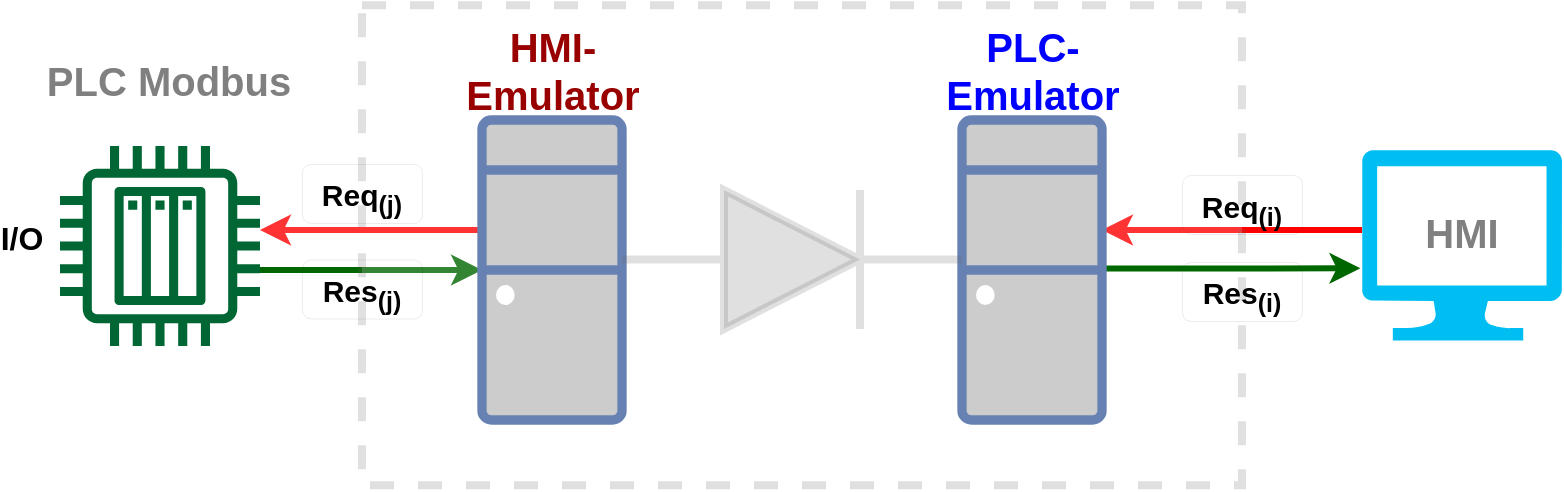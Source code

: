 <mxfile version="20.5.3" type="github">
  <diagram id="ub3vnYTZT_gb7076K1Aa" name="Page-1">
    <mxGraphModel dx="1185" dy="605" grid="1" gridSize="10" guides="1" tooltips="1" connect="1" arrows="1" fold="1" page="1" pageScale="1" pageWidth="850" pageHeight="1100" math="0" shadow="0">
      <root>
        <mxCell id="0" />
        <mxCell id="1" parent="0" />
        <mxCell id="GaA5yQTh2X4wVMZrG-Xp-41" style="edgeStyle=orthogonalEdgeStyle;rounded=0;orthogonalLoop=1;jettySize=auto;html=1;strokeWidth=3;fontSize=18;fontColor=#0000FF;strokeColor=#006600;" edge="1" parent="1" source="GaA5yQTh2X4wVMZrG-Xp-1" target="GaA5yQTh2X4wVMZrG-Xp-18">
          <mxGeometry relative="1" as="geometry">
            <Array as="points">
              <mxPoint x="200" y="270" />
              <mxPoint x="200" y="270" />
            </Array>
          </mxGeometry>
        </mxCell>
        <mxCell id="GaA5yQTh2X4wVMZrG-Xp-1" value="" style="sketch=0;outlineConnect=0;fillColor=#006633;strokeColor=#36393d;dashed=0;verticalLabelPosition=bottom;verticalAlign=top;align=center;html=1;fontSize=12;fontStyle=0;aspect=fixed;pointerEvents=1;shape=mxgraph.aws4.iot_thing_plc;" vertex="1" parent="1">
          <mxGeometry x="59" y="208" width="100" height="100" as="geometry" />
        </mxCell>
        <mxCell id="GaA5yQTh2X4wVMZrG-Xp-2" value="&lt;div style=&quot;font-size: 20px;&quot;&gt;PLC Modbus&lt;/div&gt;" style="text;html=1;align=center;verticalAlign=middle;whiteSpace=wrap;rounded=0;strokeWidth=5;perimeterSpacing=3;fontSize=20;fontStyle=1;fontColor=#808080;" vertex="1" parent="1">
          <mxGeometry x="50" y="155" width="126.5" height="40" as="geometry" />
        </mxCell>
        <mxCell id="GaA5yQTh2X4wVMZrG-Xp-5" value="I/O" style="text;html=1;align=center;verticalAlign=middle;whiteSpace=wrap;rounded=0;strokeWidth=5;perimeterSpacing=3;fontSize=16;fontStyle=1" vertex="1" parent="1">
          <mxGeometry x="30" y="234" width="20" height="39" as="geometry" />
        </mxCell>
        <mxCell id="GaA5yQTh2X4wVMZrG-Xp-21" style="edgeStyle=orthogonalEdgeStyle;rounded=0;orthogonalLoop=1;jettySize=auto;html=1;strokeWidth=3;fontSize=20;strokeColor=#FF0000;" edge="1" parent="1" source="GaA5yQTh2X4wVMZrG-Xp-7" target="GaA5yQTh2X4wVMZrG-Xp-19">
          <mxGeometry relative="1" as="geometry">
            <Array as="points">
              <mxPoint x="650" y="250" />
              <mxPoint x="650" y="250" />
            </Array>
          </mxGeometry>
        </mxCell>
        <mxCell id="GaA5yQTh2X4wVMZrG-Xp-7" value="" style="verticalLabelPosition=bottom;html=1;verticalAlign=top;align=center;strokeColor=none;fillColor=#00BEF2;shape=mxgraph.azure.computer;pointerEvents=1;strokeWidth=5;fontSize=15;" vertex="1" parent="1">
          <mxGeometry x="710" y="210" width="100" height="95.25" as="geometry" />
        </mxCell>
        <mxCell id="GaA5yQTh2X4wVMZrG-Xp-10" value="&lt;div style=&quot;font-size: 20px;&quot;&gt;HMI&lt;/div&gt;" style="text;html=1;align=center;verticalAlign=middle;whiteSpace=wrap;rounded=0;strokeWidth=2;perimeterSpacing=6;fontSize=20;opacity=20;fontStyle=1;fontColor=#808080;" vertex="1" parent="1">
          <mxGeometry x="740" y="230" width="40" height="41.5" as="geometry" />
        </mxCell>
        <mxCell id="GaA5yQTh2X4wVMZrG-Xp-11" value="" style="rounded=0;whiteSpace=wrap;html=1;strokeWidth=4;fontSize=19;opacity=20;dashed=1;strokeColor=#666666;" vertex="1" parent="1">
          <mxGeometry x="210" y="137.63" width="440" height="240" as="geometry" />
        </mxCell>
        <mxCell id="GaA5yQTh2X4wVMZrG-Xp-35" style="edgeStyle=orthogonalEdgeStyle;rounded=0;orthogonalLoop=1;jettySize=auto;html=1;strokeWidth=3;fontSize=18;fontColor=#0000FF;strokeColor=#FF3333;" edge="1" parent="1" source="GaA5yQTh2X4wVMZrG-Xp-18" target="GaA5yQTh2X4wVMZrG-Xp-1">
          <mxGeometry relative="1" as="geometry">
            <Array as="points">
              <mxPoint x="220" y="250" />
              <mxPoint x="220" y="250" />
            </Array>
          </mxGeometry>
        </mxCell>
        <mxCell id="GaA5yQTh2X4wVMZrG-Xp-18" value="" style="fontColor=#0066CC;verticalAlign=top;verticalLabelPosition=bottom;labelPosition=center;align=center;html=1;outlineConnect=0;fillColor=#CCCCCC;strokeColor=#6881B3;gradientColor=none;gradientDirection=north;strokeWidth=2;shape=mxgraph.networks.desktop_pc;fontSize=15;" vertex="1" parent="1">
          <mxGeometry x="270" y="195" width="70" height="150" as="geometry" />
        </mxCell>
        <mxCell id="GaA5yQTh2X4wVMZrG-Xp-44" style="edgeStyle=orthogonalEdgeStyle;rounded=0;orthogonalLoop=1;jettySize=auto;html=1;entryX=-0.008;entryY=0.621;entryDx=0;entryDy=0;entryPerimeter=0;strokeWidth=3;fontSize=18;fontColor=#0000FF;strokeColor=#006600;" edge="1" parent="1" source="GaA5yQTh2X4wVMZrG-Xp-19" target="GaA5yQTh2X4wVMZrG-Xp-7">
          <mxGeometry relative="1" as="geometry">
            <Array as="points">
              <mxPoint x="650" y="270" />
            </Array>
          </mxGeometry>
        </mxCell>
        <mxCell id="GaA5yQTh2X4wVMZrG-Xp-19" value="" style="fontColor=#0066CC;verticalAlign=top;verticalLabelPosition=bottom;labelPosition=center;align=center;html=1;outlineConnect=0;fillColor=#CCCCCC;strokeColor=#6881B3;gradientColor=none;gradientDirection=north;strokeWidth=2;shape=mxgraph.networks.desktop_pc;fontSize=15;" vertex="1" parent="1">
          <mxGeometry x="510" y="195" width="70" height="150" as="geometry" />
        </mxCell>
        <mxCell id="GaA5yQTh2X4wVMZrG-Xp-20" value="" style="pointerEvents=1;fillColor=strokeColor;verticalLabelPosition=bottom;shadow=0;dashed=0;align=center;html=1;verticalAlign=top;shape=mxgraph.electrical.diodes.diode;strokeColor=#666666;strokeWidth=4;fontSize=19;opacity=20;" vertex="1" parent="1">
          <mxGeometry x="340" y="230" width="170" height="69.5" as="geometry" />
        </mxCell>
        <mxCell id="GaA5yQTh2X4wVMZrG-Xp-26" value="Res&lt;sub&gt;(i)&lt;br&gt;&lt;/sub&gt;" style="text;html=1;align=center;verticalAlign=top;whiteSpace=wrap;rounded=1;strokeWidth=0;perimeterSpacing=1;fontSize=15;fillColor=none;strokeColor=#36393d;fillStyle=auto;sketch=0;shadow=0;glass=0;fontStyle=1" vertex="1" parent="1">
          <mxGeometry x="620" y="266" width="60" height="29.5" as="geometry" />
        </mxCell>
        <mxCell id="GaA5yQTh2X4wVMZrG-Xp-27" style="edgeStyle=orthogonalEdgeStyle;rounded=0;orthogonalLoop=1;jettySize=auto;html=1;exitX=0.5;exitY=1;exitDx=0;exitDy=0;strokeWidth=2;fontSize=20;" edge="1" parent="1" source="GaA5yQTh2X4wVMZrG-Xp-26" target="GaA5yQTh2X4wVMZrG-Xp-26">
          <mxGeometry relative="1" as="geometry" />
        </mxCell>
        <mxCell id="GaA5yQTh2X4wVMZrG-Xp-28" value="Req&lt;sub&gt;(i)&lt;br&gt;&lt;/sub&gt;" style="text;html=1;align=center;verticalAlign=top;whiteSpace=wrap;rounded=1;strokeWidth=0;perimeterSpacing=1;fontSize=15;fillColor=none;strokeColor=#36393d;fillStyle=auto;sketch=0;shadow=0;glass=0;fontStyle=1" vertex="1" parent="1">
          <mxGeometry x="620" y="222.5" width="60" height="29.5" as="geometry" />
        </mxCell>
        <mxCell id="GaA5yQTh2X4wVMZrG-Xp-29" value="&lt;div style=&quot;font-size: 20px;&quot;&gt;PLC-Emulator&lt;/div&gt;" style="text;html=1;align=center;verticalAlign=middle;whiteSpace=wrap;rounded=0;strokeWidth=5;perimeterSpacing=3;fontSize=20;fontStyle=1;fontColor=#0000FF;" vertex="1" parent="1">
          <mxGeometry x="479.75" y="150" width="130.5" height="40" as="geometry" />
        </mxCell>
        <mxCell id="GaA5yQTh2X4wVMZrG-Xp-30" value="&lt;div style=&quot;font-size: 20px;&quot;&gt;HMI-Emulator&lt;/div&gt;" style="text;html=1;align=center;verticalAlign=middle;whiteSpace=wrap;rounded=0;strokeWidth=5;perimeterSpacing=3;fontSize=20;fontStyle=1;fontColor=#990000;" vertex="1" parent="1">
          <mxGeometry x="240" y="150" width="130.5" height="40" as="geometry" />
        </mxCell>
        <mxCell id="GaA5yQTh2X4wVMZrG-Xp-39" value="Req&lt;sub&gt;(j)&lt;br&gt;&lt;/sub&gt;" style="text;html=1;align=center;verticalAlign=top;whiteSpace=wrap;rounded=1;strokeWidth=0;perimeterSpacing=1;fontSize=15;fillColor=none;strokeColor=#36393d;fillStyle=auto;sketch=0;shadow=0;glass=0;fontStyle=1" vertex="1" parent="1">
          <mxGeometry x="180" y="217" width="60" height="29.5" as="geometry" />
        </mxCell>
        <mxCell id="GaA5yQTh2X4wVMZrG-Xp-40" value="Res&lt;sub&gt;(j)&lt;br&gt;&lt;/sub&gt;" style="text;html=1;align=center;verticalAlign=top;whiteSpace=wrap;rounded=1;strokeWidth=0;perimeterSpacing=1;fontSize=15;fillColor=none;strokeColor=#36393d;fillStyle=auto;sketch=0;shadow=0;glass=0;fontStyle=1" vertex="1" parent="1">
          <mxGeometry x="180" y="264.75" width="60" height="29.5" as="geometry" />
        </mxCell>
      </root>
    </mxGraphModel>
  </diagram>
</mxfile>
